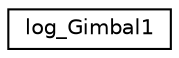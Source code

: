 digraph "Graphical Class Hierarchy"
{
 // INTERACTIVE_SVG=YES
  edge [fontname="Helvetica",fontsize="10",labelfontname="Helvetica",labelfontsize="10"];
  node [fontname="Helvetica",fontsize="10",shape=record];
  rankdir="LR";
  Node1 [label="log_Gimbal1",height=0.2,width=0.4,color="black", fillcolor="white", style="filled",URL="$structlog__Gimbal1.html"];
}
